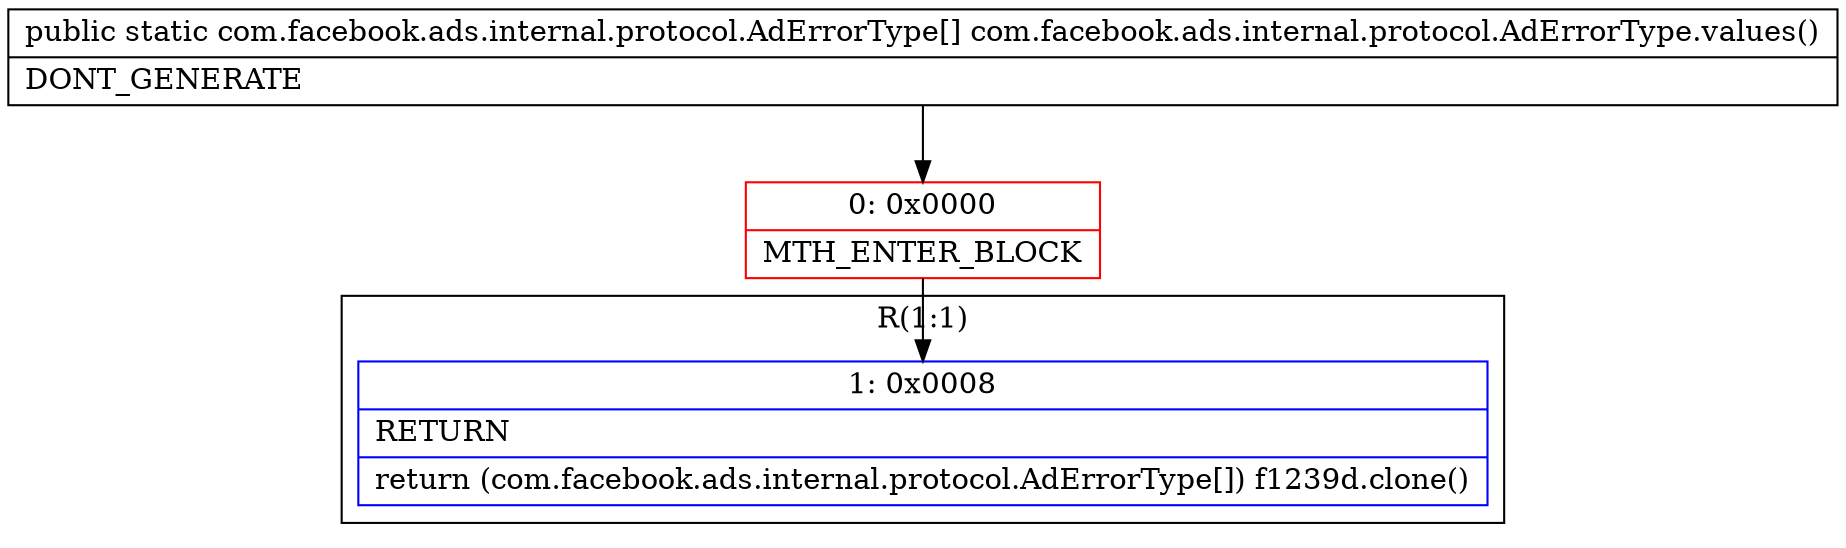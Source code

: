 digraph "CFG forcom.facebook.ads.internal.protocol.AdErrorType.values()[Lcom\/facebook\/ads\/internal\/protocol\/AdErrorType;" {
subgraph cluster_Region_1354564006 {
label = "R(1:1)";
node [shape=record,color=blue];
Node_1 [shape=record,label="{1\:\ 0x0008|RETURN\l|return (com.facebook.ads.internal.protocol.AdErrorType[]) f1239d.clone()\l}"];
}
Node_0 [shape=record,color=red,label="{0\:\ 0x0000|MTH_ENTER_BLOCK\l}"];
MethodNode[shape=record,label="{public static com.facebook.ads.internal.protocol.AdErrorType[] com.facebook.ads.internal.protocol.AdErrorType.values()  | DONT_GENERATE\l}"];
MethodNode -> Node_0;
Node_0 -> Node_1;
}

